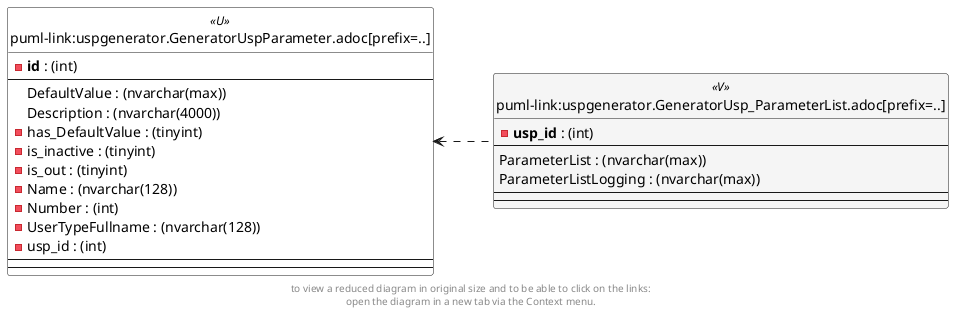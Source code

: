@startuml
left to right direction
'top to bottom direction
hide circle
'avoide "." issues:
set namespaceSeparator none


skinparam class {
  BackgroundColor White
  BackgroundColor<<FN>> Yellow
  BackgroundColor<<FS>> Yellow
  BackgroundColor<<FT>> LightGray
  BackgroundColor<<IF>> Yellow
  BackgroundColor<<IS>> Yellow
  BackgroundColor<<P>> Aqua
  BackgroundColor<<PC>> Aqua
  BackgroundColor<<SN>> Yellow
  BackgroundColor<<SO>> SlateBlue
  BackgroundColor<<TF>> LightGray
  BackgroundColor<<TR>> Tomato
  BackgroundColor<<U>> White
  BackgroundColor<<V>> WhiteSmoke
  BackgroundColor<<X>> Aqua
}


entity "puml-link:uspgenerator.GeneratorUsp_ParameterList.adoc[prefix=..]" as uspgenerator.GeneratorUsp_ParameterList << V >> {
  - **usp_id** : (int)
  --
  ParameterList : (nvarchar(max))
  ParameterListLogging : (nvarchar(max))
  --
  --
}

entity "puml-link:uspgenerator.GeneratorUspParameter.adoc[prefix=..]" as uspgenerator.GeneratorUspParameter << U >> {
  - **id** : (int)
  --
  DefaultValue : (nvarchar(max))
  Description : (nvarchar(4000))
  - has_DefaultValue : (tinyint)
  - is_inactive : (tinyint)
  - is_out : (tinyint)
  - Name : (nvarchar(128))
  - Number : (int)
  - UserTypeFullname : (nvarchar(128))
  - usp_id : (int)
  --
  --
}

uspgenerator.GeneratorUspParameter <.. uspgenerator.GeneratorUsp_ParameterList

footer
to view a reduced diagram in original size and to be able to click on the links:
open the diagram in a new tab via the Context menu.
end footer

@enduml

